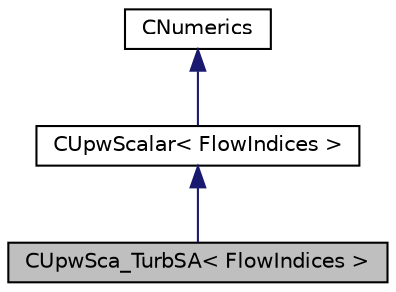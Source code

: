digraph "CUpwSca_TurbSA&lt; FlowIndices &gt;"
{
 // LATEX_PDF_SIZE
  edge [fontname="Helvetica",fontsize="10",labelfontname="Helvetica",labelfontsize="10"];
  node [fontname="Helvetica",fontsize="10",shape=record];
  Node1 [label="CUpwSca_TurbSA\< FlowIndices \>",height=0.2,width=0.4,color="black", fillcolor="grey75", style="filled", fontcolor="black",tooltip="Class for doing a scalar upwind solver for the Spalar-Allmaras turbulence model equations."];
  Node2 -> Node1 [dir="back",color="midnightblue",fontsize="10",style="solid",fontname="Helvetica"];
  Node2 [label="CUpwScalar\< FlowIndices \>",height=0.2,width=0.4,color="black", fillcolor="white", style="filled",URL="$classCUpwScalar.html",tooltip="Template class for scalar upwind fluxes between nodes i and j."];
  Node3 -> Node2 [dir="back",color="midnightblue",fontsize="10",style="solid",fontname="Helvetica"];
  Node3 [label="CNumerics",height=0.2,width=0.4,color="black", fillcolor="white", style="filled",URL="$classCNumerics.html",tooltip="Class for defining the numerical methods."];
}
